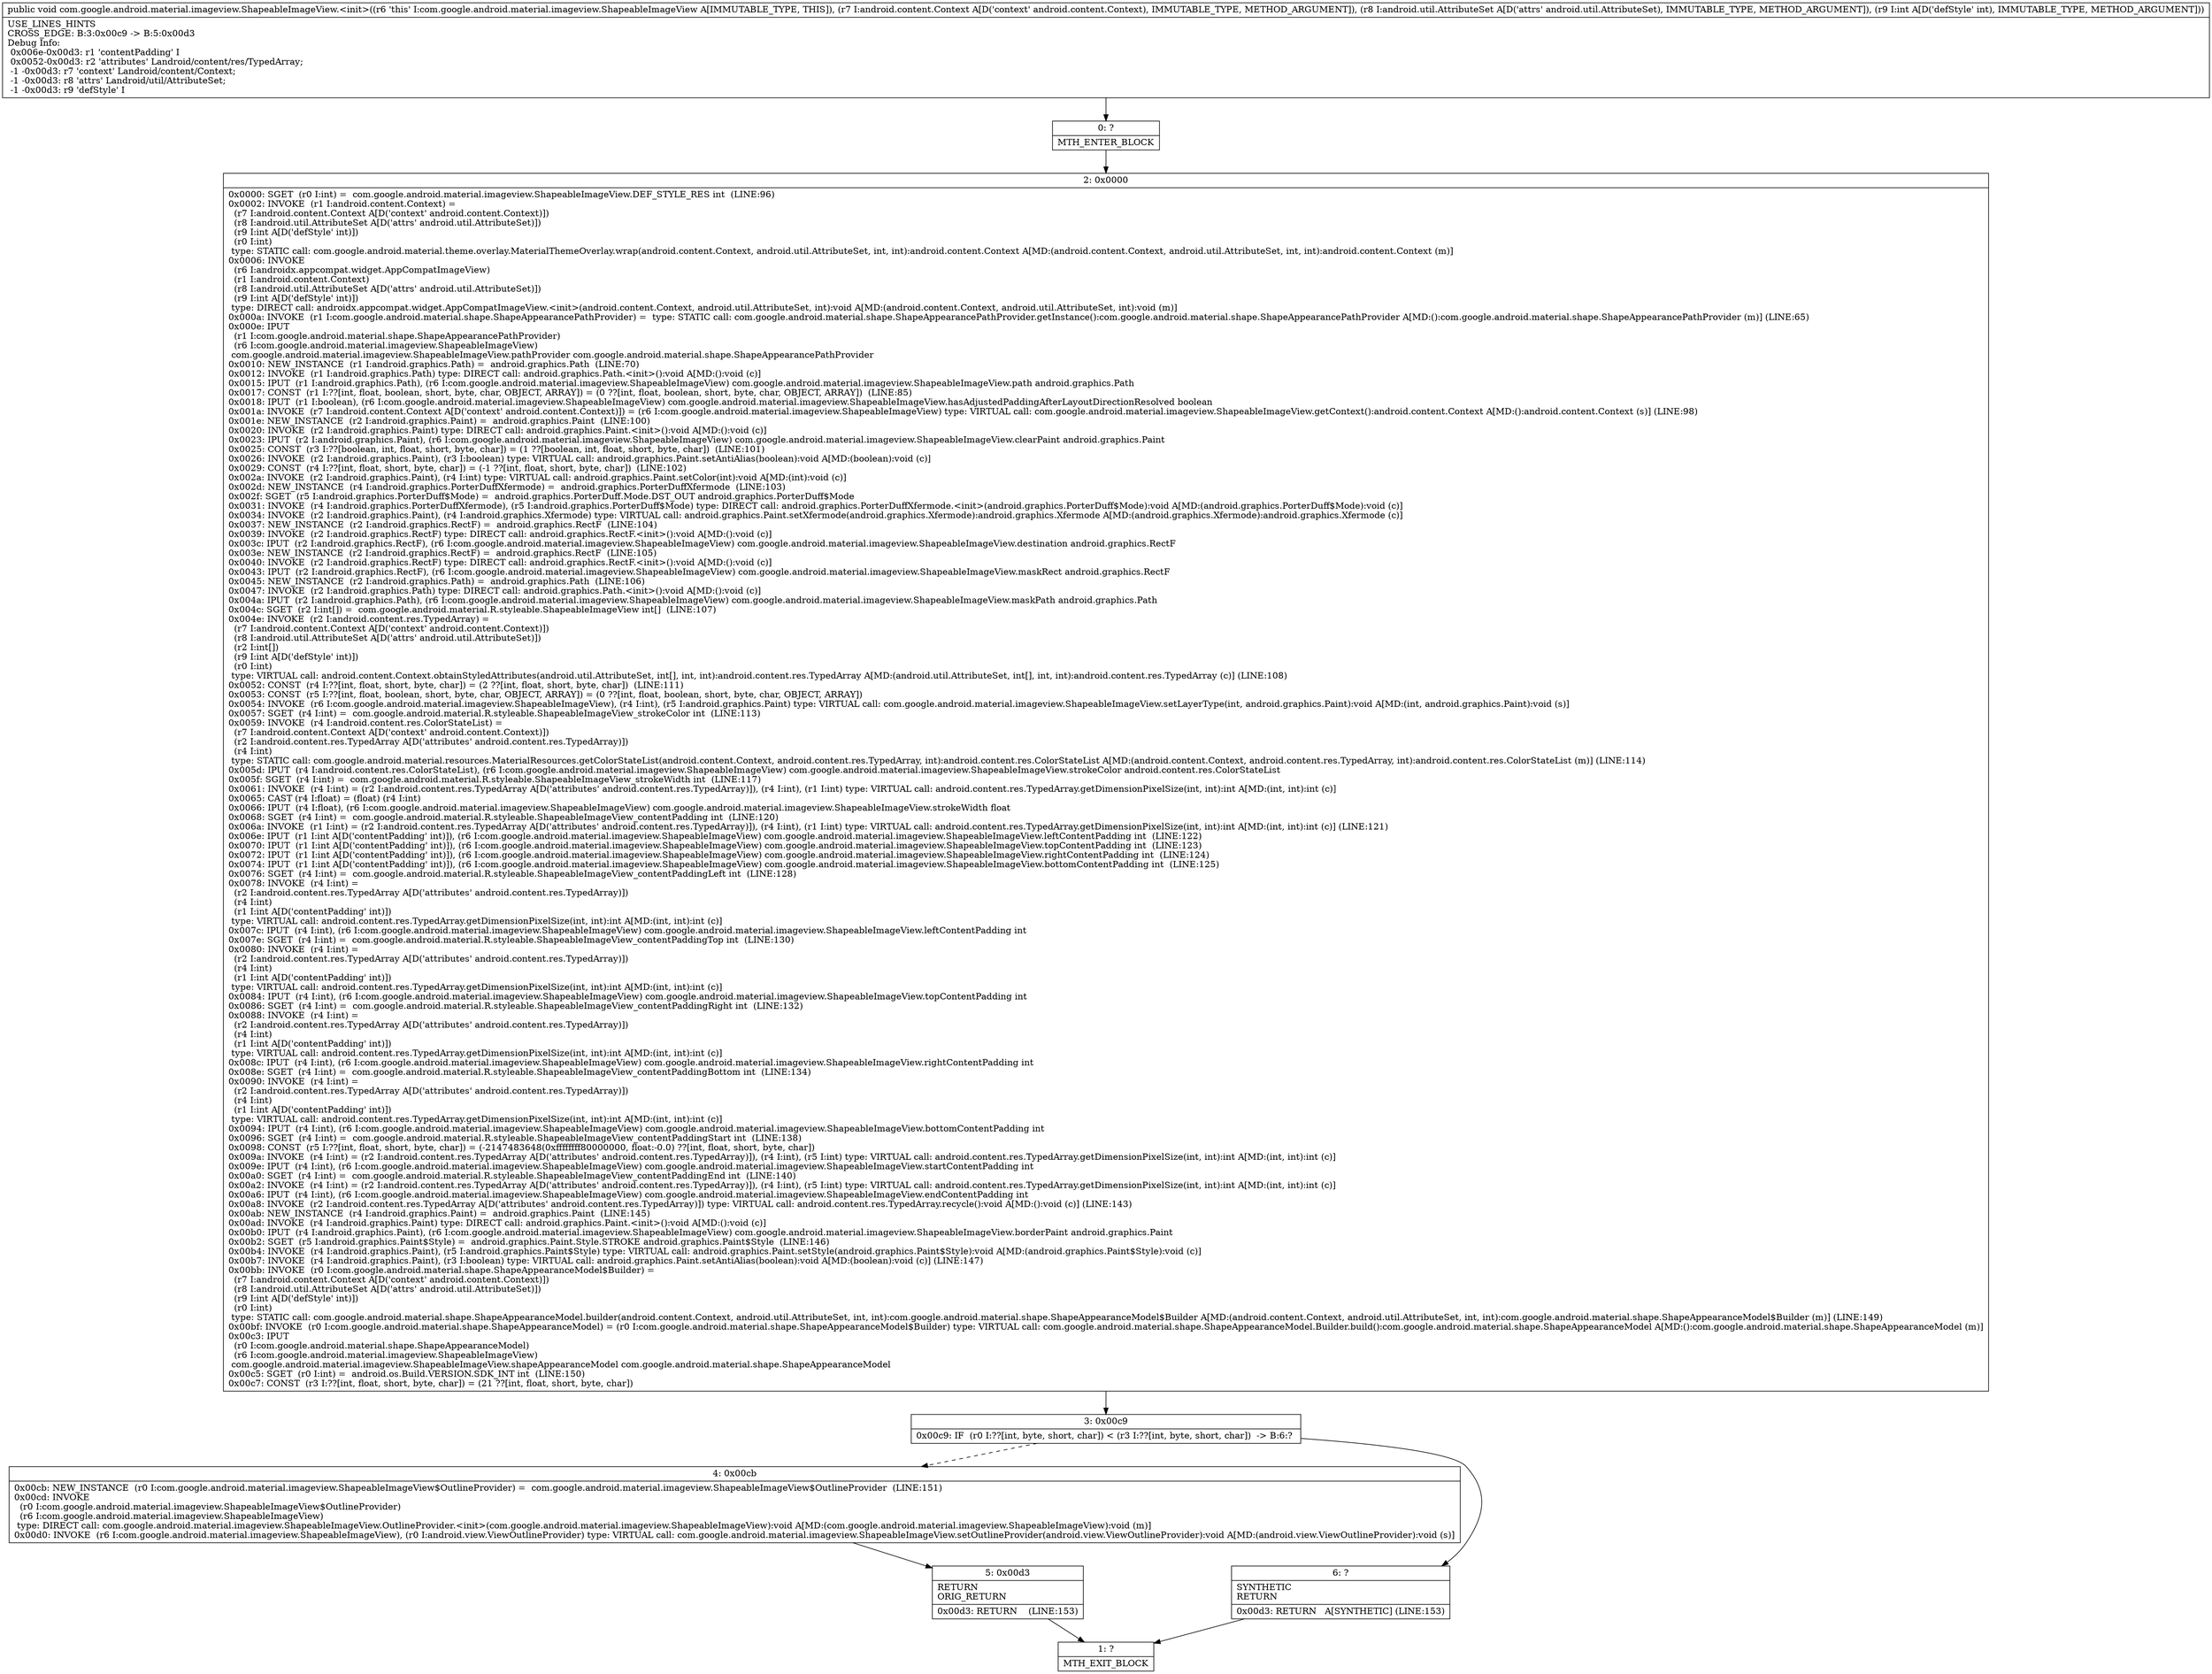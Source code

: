 digraph "CFG forcom.google.android.material.imageview.ShapeableImageView.\<init\>(Landroid\/content\/Context;Landroid\/util\/AttributeSet;I)V" {
Node_0 [shape=record,label="{0\:\ ?|MTH_ENTER_BLOCK\l}"];
Node_2 [shape=record,label="{2\:\ 0x0000|0x0000: SGET  (r0 I:int) =  com.google.android.material.imageview.ShapeableImageView.DEF_STYLE_RES int  (LINE:96)\l0x0002: INVOKE  (r1 I:android.content.Context) = \l  (r7 I:android.content.Context A[D('context' android.content.Context)])\l  (r8 I:android.util.AttributeSet A[D('attrs' android.util.AttributeSet)])\l  (r9 I:int A[D('defStyle' int)])\l  (r0 I:int)\l type: STATIC call: com.google.android.material.theme.overlay.MaterialThemeOverlay.wrap(android.content.Context, android.util.AttributeSet, int, int):android.content.Context A[MD:(android.content.Context, android.util.AttributeSet, int, int):android.content.Context (m)]\l0x0006: INVOKE  \l  (r6 I:androidx.appcompat.widget.AppCompatImageView)\l  (r1 I:android.content.Context)\l  (r8 I:android.util.AttributeSet A[D('attrs' android.util.AttributeSet)])\l  (r9 I:int A[D('defStyle' int)])\l type: DIRECT call: androidx.appcompat.widget.AppCompatImageView.\<init\>(android.content.Context, android.util.AttributeSet, int):void A[MD:(android.content.Context, android.util.AttributeSet, int):void (m)]\l0x000a: INVOKE  (r1 I:com.google.android.material.shape.ShapeAppearancePathProvider) =  type: STATIC call: com.google.android.material.shape.ShapeAppearancePathProvider.getInstance():com.google.android.material.shape.ShapeAppearancePathProvider A[MD:():com.google.android.material.shape.ShapeAppearancePathProvider (m)] (LINE:65)\l0x000e: IPUT  \l  (r1 I:com.google.android.material.shape.ShapeAppearancePathProvider)\l  (r6 I:com.google.android.material.imageview.ShapeableImageView)\l com.google.android.material.imageview.ShapeableImageView.pathProvider com.google.android.material.shape.ShapeAppearancePathProvider \l0x0010: NEW_INSTANCE  (r1 I:android.graphics.Path) =  android.graphics.Path  (LINE:70)\l0x0012: INVOKE  (r1 I:android.graphics.Path) type: DIRECT call: android.graphics.Path.\<init\>():void A[MD:():void (c)]\l0x0015: IPUT  (r1 I:android.graphics.Path), (r6 I:com.google.android.material.imageview.ShapeableImageView) com.google.android.material.imageview.ShapeableImageView.path android.graphics.Path \l0x0017: CONST  (r1 I:??[int, float, boolean, short, byte, char, OBJECT, ARRAY]) = (0 ??[int, float, boolean, short, byte, char, OBJECT, ARRAY])  (LINE:85)\l0x0018: IPUT  (r1 I:boolean), (r6 I:com.google.android.material.imageview.ShapeableImageView) com.google.android.material.imageview.ShapeableImageView.hasAdjustedPaddingAfterLayoutDirectionResolved boolean \l0x001a: INVOKE  (r7 I:android.content.Context A[D('context' android.content.Context)]) = (r6 I:com.google.android.material.imageview.ShapeableImageView) type: VIRTUAL call: com.google.android.material.imageview.ShapeableImageView.getContext():android.content.Context A[MD:():android.content.Context (s)] (LINE:98)\l0x001e: NEW_INSTANCE  (r2 I:android.graphics.Paint) =  android.graphics.Paint  (LINE:100)\l0x0020: INVOKE  (r2 I:android.graphics.Paint) type: DIRECT call: android.graphics.Paint.\<init\>():void A[MD:():void (c)]\l0x0023: IPUT  (r2 I:android.graphics.Paint), (r6 I:com.google.android.material.imageview.ShapeableImageView) com.google.android.material.imageview.ShapeableImageView.clearPaint android.graphics.Paint \l0x0025: CONST  (r3 I:??[boolean, int, float, short, byte, char]) = (1 ??[boolean, int, float, short, byte, char])  (LINE:101)\l0x0026: INVOKE  (r2 I:android.graphics.Paint), (r3 I:boolean) type: VIRTUAL call: android.graphics.Paint.setAntiAlias(boolean):void A[MD:(boolean):void (c)]\l0x0029: CONST  (r4 I:??[int, float, short, byte, char]) = (\-1 ??[int, float, short, byte, char])  (LINE:102)\l0x002a: INVOKE  (r2 I:android.graphics.Paint), (r4 I:int) type: VIRTUAL call: android.graphics.Paint.setColor(int):void A[MD:(int):void (c)]\l0x002d: NEW_INSTANCE  (r4 I:android.graphics.PorterDuffXfermode) =  android.graphics.PorterDuffXfermode  (LINE:103)\l0x002f: SGET  (r5 I:android.graphics.PorterDuff$Mode) =  android.graphics.PorterDuff.Mode.DST_OUT android.graphics.PorterDuff$Mode \l0x0031: INVOKE  (r4 I:android.graphics.PorterDuffXfermode), (r5 I:android.graphics.PorterDuff$Mode) type: DIRECT call: android.graphics.PorterDuffXfermode.\<init\>(android.graphics.PorterDuff$Mode):void A[MD:(android.graphics.PorterDuff$Mode):void (c)]\l0x0034: INVOKE  (r2 I:android.graphics.Paint), (r4 I:android.graphics.Xfermode) type: VIRTUAL call: android.graphics.Paint.setXfermode(android.graphics.Xfermode):android.graphics.Xfermode A[MD:(android.graphics.Xfermode):android.graphics.Xfermode (c)]\l0x0037: NEW_INSTANCE  (r2 I:android.graphics.RectF) =  android.graphics.RectF  (LINE:104)\l0x0039: INVOKE  (r2 I:android.graphics.RectF) type: DIRECT call: android.graphics.RectF.\<init\>():void A[MD:():void (c)]\l0x003c: IPUT  (r2 I:android.graphics.RectF), (r6 I:com.google.android.material.imageview.ShapeableImageView) com.google.android.material.imageview.ShapeableImageView.destination android.graphics.RectF \l0x003e: NEW_INSTANCE  (r2 I:android.graphics.RectF) =  android.graphics.RectF  (LINE:105)\l0x0040: INVOKE  (r2 I:android.graphics.RectF) type: DIRECT call: android.graphics.RectF.\<init\>():void A[MD:():void (c)]\l0x0043: IPUT  (r2 I:android.graphics.RectF), (r6 I:com.google.android.material.imageview.ShapeableImageView) com.google.android.material.imageview.ShapeableImageView.maskRect android.graphics.RectF \l0x0045: NEW_INSTANCE  (r2 I:android.graphics.Path) =  android.graphics.Path  (LINE:106)\l0x0047: INVOKE  (r2 I:android.graphics.Path) type: DIRECT call: android.graphics.Path.\<init\>():void A[MD:():void (c)]\l0x004a: IPUT  (r2 I:android.graphics.Path), (r6 I:com.google.android.material.imageview.ShapeableImageView) com.google.android.material.imageview.ShapeableImageView.maskPath android.graphics.Path \l0x004c: SGET  (r2 I:int[]) =  com.google.android.material.R.styleable.ShapeableImageView int[]  (LINE:107)\l0x004e: INVOKE  (r2 I:android.content.res.TypedArray) = \l  (r7 I:android.content.Context A[D('context' android.content.Context)])\l  (r8 I:android.util.AttributeSet A[D('attrs' android.util.AttributeSet)])\l  (r2 I:int[])\l  (r9 I:int A[D('defStyle' int)])\l  (r0 I:int)\l type: VIRTUAL call: android.content.Context.obtainStyledAttributes(android.util.AttributeSet, int[], int, int):android.content.res.TypedArray A[MD:(android.util.AttributeSet, int[], int, int):android.content.res.TypedArray (c)] (LINE:108)\l0x0052: CONST  (r4 I:??[int, float, short, byte, char]) = (2 ??[int, float, short, byte, char])  (LINE:111)\l0x0053: CONST  (r5 I:??[int, float, boolean, short, byte, char, OBJECT, ARRAY]) = (0 ??[int, float, boolean, short, byte, char, OBJECT, ARRAY]) \l0x0054: INVOKE  (r6 I:com.google.android.material.imageview.ShapeableImageView), (r4 I:int), (r5 I:android.graphics.Paint) type: VIRTUAL call: com.google.android.material.imageview.ShapeableImageView.setLayerType(int, android.graphics.Paint):void A[MD:(int, android.graphics.Paint):void (s)]\l0x0057: SGET  (r4 I:int) =  com.google.android.material.R.styleable.ShapeableImageView_strokeColor int  (LINE:113)\l0x0059: INVOKE  (r4 I:android.content.res.ColorStateList) = \l  (r7 I:android.content.Context A[D('context' android.content.Context)])\l  (r2 I:android.content.res.TypedArray A[D('attributes' android.content.res.TypedArray)])\l  (r4 I:int)\l type: STATIC call: com.google.android.material.resources.MaterialResources.getColorStateList(android.content.Context, android.content.res.TypedArray, int):android.content.res.ColorStateList A[MD:(android.content.Context, android.content.res.TypedArray, int):android.content.res.ColorStateList (m)] (LINE:114)\l0x005d: IPUT  (r4 I:android.content.res.ColorStateList), (r6 I:com.google.android.material.imageview.ShapeableImageView) com.google.android.material.imageview.ShapeableImageView.strokeColor android.content.res.ColorStateList \l0x005f: SGET  (r4 I:int) =  com.google.android.material.R.styleable.ShapeableImageView_strokeWidth int  (LINE:117)\l0x0061: INVOKE  (r4 I:int) = (r2 I:android.content.res.TypedArray A[D('attributes' android.content.res.TypedArray)]), (r4 I:int), (r1 I:int) type: VIRTUAL call: android.content.res.TypedArray.getDimensionPixelSize(int, int):int A[MD:(int, int):int (c)]\l0x0065: CAST (r4 I:float) = (float) (r4 I:int) \l0x0066: IPUT  (r4 I:float), (r6 I:com.google.android.material.imageview.ShapeableImageView) com.google.android.material.imageview.ShapeableImageView.strokeWidth float \l0x0068: SGET  (r4 I:int) =  com.google.android.material.R.styleable.ShapeableImageView_contentPadding int  (LINE:120)\l0x006a: INVOKE  (r1 I:int) = (r2 I:android.content.res.TypedArray A[D('attributes' android.content.res.TypedArray)]), (r4 I:int), (r1 I:int) type: VIRTUAL call: android.content.res.TypedArray.getDimensionPixelSize(int, int):int A[MD:(int, int):int (c)] (LINE:121)\l0x006e: IPUT  (r1 I:int A[D('contentPadding' int)]), (r6 I:com.google.android.material.imageview.ShapeableImageView) com.google.android.material.imageview.ShapeableImageView.leftContentPadding int  (LINE:122)\l0x0070: IPUT  (r1 I:int A[D('contentPadding' int)]), (r6 I:com.google.android.material.imageview.ShapeableImageView) com.google.android.material.imageview.ShapeableImageView.topContentPadding int  (LINE:123)\l0x0072: IPUT  (r1 I:int A[D('contentPadding' int)]), (r6 I:com.google.android.material.imageview.ShapeableImageView) com.google.android.material.imageview.ShapeableImageView.rightContentPadding int  (LINE:124)\l0x0074: IPUT  (r1 I:int A[D('contentPadding' int)]), (r6 I:com.google.android.material.imageview.ShapeableImageView) com.google.android.material.imageview.ShapeableImageView.bottomContentPadding int  (LINE:125)\l0x0076: SGET  (r4 I:int) =  com.google.android.material.R.styleable.ShapeableImageView_contentPaddingLeft int  (LINE:128)\l0x0078: INVOKE  (r4 I:int) = \l  (r2 I:android.content.res.TypedArray A[D('attributes' android.content.res.TypedArray)])\l  (r4 I:int)\l  (r1 I:int A[D('contentPadding' int)])\l type: VIRTUAL call: android.content.res.TypedArray.getDimensionPixelSize(int, int):int A[MD:(int, int):int (c)]\l0x007c: IPUT  (r4 I:int), (r6 I:com.google.android.material.imageview.ShapeableImageView) com.google.android.material.imageview.ShapeableImageView.leftContentPadding int \l0x007e: SGET  (r4 I:int) =  com.google.android.material.R.styleable.ShapeableImageView_contentPaddingTop int  (LINE:130)\l0x0080: INVOKE  (r4 I:int) = \l  (r2 I:android.content.res.TypedArray A[D('attributes' android.content.res.TypedArray)])\l  (r4 I:int)\l  (r1 I:int A[D('contentPadding' int)])\l type: VIRTUAL call: android.content.res.TypedArray.getDimensionPixelSize(int, int):int A[MD:(int, int):int (c)]\l0x0084: IPUT  (r4 I:int), (r6 I:com.google.android.material.imageview.ShapeableImageView) com.google.android.material.imageview.ShapeableImageView.topContentPadding int \l0x0086: SGET  (r4 I:int) =  com.google.android.material.R.styleable.ShapeableImageView_contentPaddingRight int  (LINE:132)\l0x0088: INVOKE  (r4 I:int) = \l  (r2 I:android.content.res.TypedArray A[D('attributes' android.content.res.TypedArray)])\l  (r4 I:int)\l  (r1 I:int A[D('contentPadding' int)])\l type: VIRTUAL call: android.content.res.TypedArray.getDimensionPixelSize(int, int):int A[MD:(int, int):int (c)]\l0x008c: IPUT  (r4 I:int), (r6 I:com.google.android.material.imageview.ShapeableImageView) com.google.android.material.imageview.ShapeableImageView.rightContentPadding int \l0x008e: SGET  (r4 I:int) =  com.google.android.material.R.styleable.ShapeableImageView_contentPaddingBottom int  (LINE:134)\l0x0090: INVOKE  (r4 I:int) = \l  (r2 I:android.content.res.TypedArray A[D('attributes' android.content.res.TypedArray)])\l  (r4 I:int)\l  (r1 I:int A[D('contentPadding' int)])\l type: VIRTUAL call: android.content.res.TypedArray.getDimensionPixelSize(int, int):int A[MD:(int, int):int (c)]\l0x0094: IPUT  (r4 I:int), (r6 I:com.google.android.material.imageview.ShapeableImageView) com.google.android.material.imageview.ShapeableImageView.bottomContentPadding int \l0x0096: SGET  (r4 I:int) =  com.google.android.material.R.styleable.ShapeableImageView_contentPaddingStart int  (LINE:138)\l0x0098: CONST  (r5 I:??[int, float, short, byte, char]) = (\-2147483648(0xffffffff80000000, float:\-0.0) ??[int, float, short, byte, char]) \l0x009a: INVOKE  (r4 I:int) = (r2 I:android.content.res.TypedArray A[D('attributes' android.content.res.TypedArray)]), (r4 I:int), (r5 I:int) type: VIRTUAL call: android.content.res.TypedArray.getDimensionPixelSize(int, int):int A[MD:(int, int):int (c)]\l0x009e: IPUT  (r4 I:int), (r6 I:com.google.android.material.imageview.ShapeableImageView) com.google.android.material.imageview.ShapeableImageView.startContentPadding int \l0x00a0: SGET  (r4 I:int) =  com.google.android.material.R.styleable.ShapeableImageView_contentPaddingEnd int  (LINE:140)\l0x00a2: INVOKE  (r4 I:int) = (r2 I:android.content.res.TypedArray A[D('attributes' android.content.res.TypedArray)]), (r4 I:int), (r5 I:int) type: VIRTUAL call: android.content.res.TypedArray.getDimensionPixelSize(int, int):int A[MD:(int, int):int (c)]\l0x00a6: IPUT  (r4 I:int), (r6 I:com.google.android.material.imageview.ShapeableImageView) com.google.android.material.imageview.ShapeableImageView.endContentPadding int \l0x00a8: INVOKE  (r2 I:android.content.res.TypedArray A[D('attributes' android.content.res.TypedArray)]) type: VIRTUAL call: android.content.res.TypedArray.recycle():void A[MD:():void (c)] (LINE:143)\l0x00ab: NEW_INSTANCE  (r4 I:android.graphics.Paint) =  android.graphics.Paint  (LINE:145)\l0x00ad: INVOKE  (r4 I:android.graphics.Paint) type: DIRECT call: android.graphics.Paint.\<init\>():void A[MD:():void (c)]\l0x00b0: IPUT  (r4 I:android.graphics.Paint), (r6 I:com.google.android.material.imageview.ShapeableImageView) com.google.android.material.imageview.ShapeableImageView.borderPaint android.graphics.Paint \l0x00b2: SGET  (r5 I:android.graphics.Paint$Style) =  android.graphics.Paint.Style.STROKE android.graphics.Paint$Style  (LINE:146)\l0x00b4: INVOKE  (r4 I:android.graphics.Paint), (r5 I:android.graphics.Paint$Style) type: VIRTUAL call: android.graphics.Paint.setStyle(android.graphics.Paint$Style):void A[MD:(android.graphics.Paint$Style):void (c)]\l0x00b7: INVOKE  (r4 I:android.graphics.Paint), (r3 I:boolean) type: VIRTUAL call: android.graphics.Paint.setAntiAlias(boolean):void A[MD:(boolean):void (c)] (LINE:147)\l0x00bb: INVOKE  (r0 I:com.google.android.material.shape.ShapeAppearanceModel$Builder) = \l  (r7 I:android.content.Context A[D('context' android.content.Context)])\l  (r8 I:android.util.AttributeSet A[D('attrs' android.util.AttributeSet)])\l  (r9 I:int A[D('defStyle' int)])\l  (r0 I:int)\l type: STATIC call: com.google.android.material.shape.ShapeAppearanceModel.builder(android.content.Context, android.util.AttributeSet, int, int):com.google.android.material.shape.ShapeAppearanceModel$Builder A[MD:(android.content.Context, android.util.AttributeSet, int, int):com.google.android.material.shape.ShapeAppearanceModel$Builder (m)] (LINE:149)\l0x00bf: INVOKE  (r0 I:com.google.android.material.shape.ShapeAppearanceModel) = (r0 I:com.google.android.material.shape.ShapeAppearanceModel$Builder) type: VIRTUAL call: com.google.android.material.shape.ShapeAppearanceModel.Builder.build():com.google.android.material.shape.ShapeAppearanceModel A[MD:():com.google.android.material.shape.ShapeAppearanceModel (m)]\l0x00c3: IPUT  \l  (r0 I:com.google.android.material.shape.ShapeAppearanceModel)\l  (r6 I:com.google.android.material.imageview.ShapeableImageView)\l com.google.android.material.imageview.ShapeableImageView.shapeAppearanceModel com.google.android.material.shape.ShapeAppearanceModel \l0x00c5: SGET  (r0 I:int) =  android.os.Build.VERSION.SDK_INT int  (LINE:150)\l0x00c7: CONST  (r3 I:??[int, float, short, byte, char]) = (21 ??[int, float, short, byte, char]) \l}"];
Node_3 [shape=record,label="{3\:\ 0x00c9|0x00c9: IF  (r0 I:??[int, byte, short, char]) \< (r3 I:??[int, byte, short, char])  \-\> B:6:? \l}"];
Node_4 [shape=record,label="{4\:\ 0x00cb|0x00cb: NEW_INSTANCE  (r0 I:com.google.android.material.imageview.ShapeableImageView$OutlineProvider) =  com.google.android.material.imageview.ShapeableImageView$OutlineProvider  (LINE:151)\l0x00cd: INVOKE  \l  (r0 I:com.google.android.material.imageview.ShapeableImageView$OutlineProvider)\l  (r6 I:com.google.android.material.imageview.ShapeableImageView)\l type: DIRECT call: com.google.android.material.imageview.ShapeableImageView.OutlineProvider.\<init\>(com.google.android.material.imageview.ShapeableImageView):void A[MD:(com.google.android.material.imageview.ShapeableImageView):void (m)]\l0x00d0: INVOKE  (r6 I:com.google.android.material.imageview.ShapeableImageView), (r0 I:android.view.ViewOutlineProvider) type: VIRTUAL call: com.google.android.material.imageview.ShapeableImageView.setOutlineProvider(android.view.ViewOutlineProvider):void A[MD:(android.view.ViewOutlineProvider):void (s)]\l}"];
Node_5 [shape=record,label="{5\:\ 0x00d3|RETURN\lORIG_RETURN\l|0x00d3: RETURN    (LINE:153)\l}"];
Node_1 [shape=record,label="{1\:\ ?|MTH_EXIT_BLOCK\l}"];
Node_6 [shape=record,label="{6\:\ ?|SYNTHETIC\lRETURN\l|0x00d3: RETURN   A[SYNTHETIC] (LINE:153)\l}"];
MethodNode[shape=record,label="{public void com.google.android.material.imageview.ShapeableImageView.\<init\>((r6 'this' I:com.google.android.material.imageview.ShapeableImageView A[IMMUTABLE_TYPE, THIS]), (r7 I:android.content.Context A[D('context' android.content.Context), IMMUTABLE_TYPE, METHOD_ARGUMENT]), (r8 I:android.util.AttributeSet A[D('attrs' android.util.AttributeSet), IMMUTABLE_TYPE, METHOD_ARGUMENT]), (r9 I:int A[D('defStyle' int), IMMUTABLE_TYPE, METHOD_ARGUMENT]))  | USE_LINES_HINTS\lCROSS_EDGE: B:3:0x00c9 \-\> B:5:0x00d3\lDebug Info:\l  0x006e\-0x00d3: r1 'contentPadding' I\l  0x0052\-0x00d3: r2 'attributes' Landroid\/content\/res\/TypedArray;\l  \-1 \-0x00d3: r7 'context' Landroid\/content\/Context;\l  \-1 \-0x00d3: r8 'attrs' Landroid\/util\/AttributeSet;\l  \-1 \-0x00d3: r9 'defStyle' I\l}"];
MethodNode -> Node_0;Node_0 -> Node_2;
Node_2 -> Node_3;
Node_3 -> Node_4[style=dashed];
Node_3 -> Node_6;
Node_4 -> Node_5;
Node_5 -> Node_1;
Node_6 -> Node_1;
}

